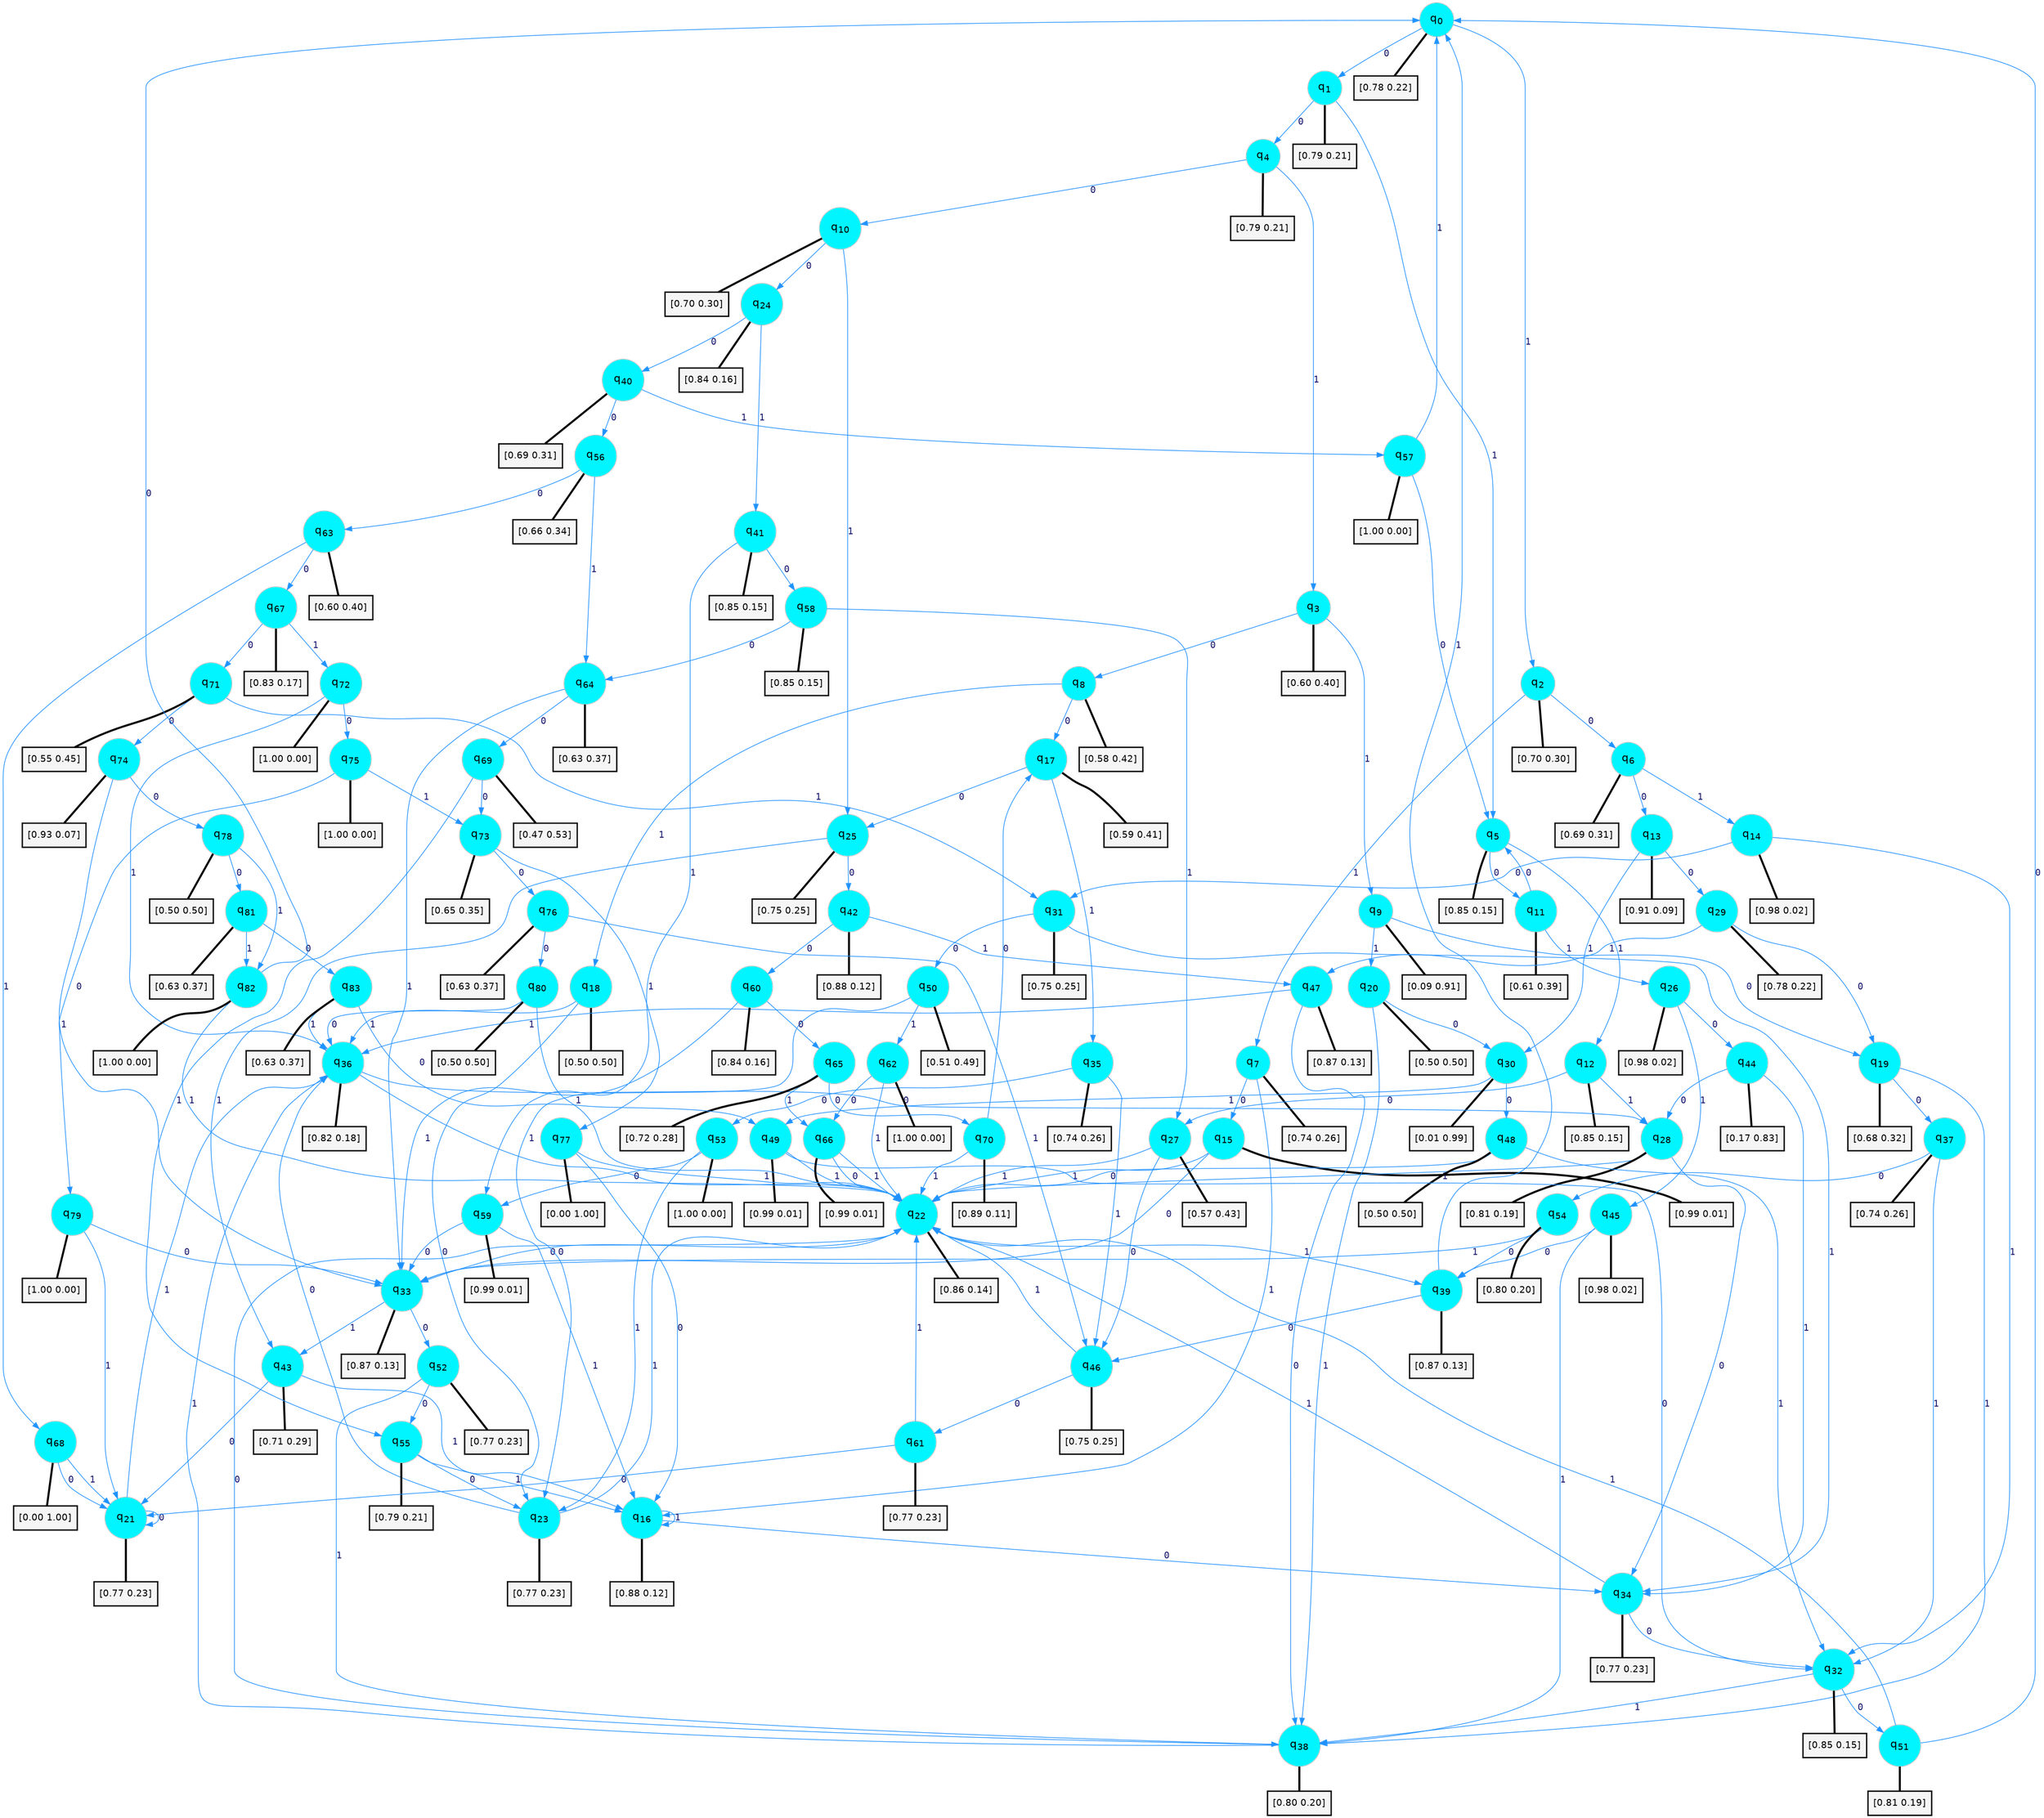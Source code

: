 digraph G {
graph [
bgcolor=transparent, dpi=300, rankdir=TD, size="40,25"];
node [
color=gray, fillcolor=turquoise1, fontcolor=black, fontname=Helvetica, fontsize=16, fontweight=bold, shape=circle, style=filled];
edge [
arrowsize=1, color=dodgerblue1, fontcolor=midnightblue, fontname=courier, fontweight=bold, penwidth=1, style=solid, weight=20];
0[label=<q<SUB>0</SUB>>];
1[label=<q<SUB>1</SUB>>];
2[label=<q<SUB>2</SUB>>];
3[label=<q<SUB>3</SUB>>];
4[label=<q<SUB>4</SUB>>];
5[label=<q<SUB>5</SUB>>];
6[label=<q<SUB>6</SUB>>];
7[label=<q<SUB>7</SUB>>];
8[label=<q<SUB>8</SUB>>];
9[label=<q<SUB>9</SUB>>];
10[label=<q<SUB>10</SUB>>];
11[label=<q<SUB>11</SUB>>];
12[label=<q<SUB>12</SUB>>];
13[label=<q<SUB>13</SUB>>];
14[label=<q<SUB>14</SUB>>];
15[label=<q<SUB>15</SUB>>];
16[label=<q<SUB>16</SUB>>];
17[label=<q<SUB>17</SUB>>];
18[label=<q<SUB>18</SUB>>];
19[label=<q<SUB>19</SUB>>];
20[label=<q<SUB>20</SUB>>];
21[label=<q<SUB>21</SUB>>];
22[label=<q<SUB>22</SUB>>];
23[label=<q<SUB>23</SUB>>];
24[label=<q<SUB>24</SUB>>];
25[label=<q<SUB>25</SUB>>];
26[label=<q<SUB>26</SUB>>];
27[label=<q<SUB>27</SUB>>];
28[label=<q<SUB>28</SUB>>];
29[label=<q<SUB>29</SUB>>];
30[label=<q<SUB>30</SUB>>];
31[label=<q<SUB>31</SUB>>];
32[label=<q<SUB>32</SUB>>];
33[label=<q<SUB>33</SUB>>];
34[label=<q<SUB>34</SUB>>];
35[label=<q<SUB>35</SUB>>];
36[label=<q<SUB>36</SUB>>];
37[label=<q<SUB>37</SUB>>];
38[label=<q<SUB>38</SUB>>];
39[label=<q<SUB>39</SUB>>];
40[label=<q<SUB>40</SUB>>];
41[label=<q<SUB>41</SUB>>];
42[label=<q<SUB>42</SUB>>];
43[label=<q<SUB>43</SUB>>];
44[label=<q<SUB>44</SUB>>];
45[label=<q<SUB>45</SUB>>];
46[label=<q<SUB>46</SUB>>];
47[label=<q<SUB>47</SUB>>];
48[label=<q<SUB>48</SUB>>];
49[label=<q<SUB>49</SUB>>];
50[label=<q<SUB>50</SUB>>];
51[label=<q<SUB>51</SUB>>];
52[label=<q<SUB>52</SUB>>];
53[label=<q<SUB>53</SUB>>];
54[label=<q<SUB>54</SUB>>];
55[label=<q<SUB>55</SUB>>];
56[label=<q<SUB>56</SUB>>];
57[label=<q<SUB>57</SUB>>];
58[label=<q<SUB>58</SUB>>];
59[label=<q<SUB>59</SUB>>];
60[label=<q<SUB>60</SUB>>];
61[label=<q<SUB>61</SUB>>];
62[label=<q<SUB>62</SUB>>];
63[label=<q<SUB>63</SUB>>];
64[label=<q<SUB>64</SUB>>];
65[label=<q<SUB>65</SUB>>];
66[label=<q<SUB>66</SUB>>];
67[label=<q<SUB>67</SUB>>];
68[label=<q<SUB>68</SUB>>];
69[label=<q<SUB>69</SUB>>];
70[label=<q<SUB>70</SUB>>];
71[label=<q<SUB>71</SUB>>];
72[label=<q<SUB>72</SUB>>];
73[label=<q<SUB>73</SUB>>];
74[label=<q<SUB>74</SUB>>];
75[label=<q<SUB>75</SUB>>];
76[label=<q<SUB>76</SUB>>];
77[label=<q<SUB>77</SUB>>];
78[label=<q<SUB>78</SUB>>];
79[label=<q<SUB>79</SUB>>];
80[label=<q<SUB>80</SUB>>];
81[label=<q<SUB>81</SUB>>];
82[label=<q<SUB>82</SUB>>];
83[label=<q<SUB>83</SUB>>];
84[label="[0.78 0.22]", shape=box,fontcolor=black, fontname=Helvetica, fontsize=14, penwidth=2, fillcolor=whitesmoke,color=black];
85[label="[0.79 0.21]", shape=box,fontcolor=black, fontname=Helvetica, fontsize=14, penwidth=2, fillcolor=whitesmoke,color=black];
86[label="[0.70 0.30]", shape=box,fontcolor=black, fontname=Helvetica, fontsize=14, penwidth=2, fillcolor=whitesmoke,color=black];
87[label="[0.60 0.40]", shape=box,fontcolor=black, fontname=Helvetica, fontsize=14, penwidth=2, fillcolor=whitesmoke,color=black];
88[label="[0.79 0.21]", shape=box,fontcolor=black, fontname=Helvetica, fontsize=14, penwidth=2, fillcolor=whitesmoke,color=black];
89[label="[0.85 0.15]", shape=box,fontcolor=black, fontname=Helvetica, fontsize=14, penwidth=2, fillcolor=whitesmoke,color=black];
90[label="[0.69 0.31]", shape=box,fontcolor=black, fontname=Helvetica, fontsize=14, penwidth=2, fillcolor=whitesmoke,color=black];
91[label="[0.74 0.26]", shape=box,fontcolor=black, fontname=Helvetica, fontsize=14, penwidth=2, fillcolor=whitesmoke,color=black];
92[label="[0.58 0.42]", shape=box,fontcolor=black, fontname=Helvetica, fontsize=14, penwidth=2, fillcolor=whitesmoke,color=black];
93[label="[0.09 0.91]", shape=box,fontcolor=black, fontname=Helvetica, fontsize=14, penwidth=2, fillcolor=whitesmoke,color=black];
94[label="[0.70 0.30]", shape=box,fontcolor=black, fontname=Helvetica, fontsize=14, penwidth=2, fillcolor=whitesmoke,color=black];
95[label="[0.61 0.39]", shape=box,fontcolor=black, fontname=Helvetica, fontsize=14, penwidth=2, fillcolor=whitesmoke,color=black];
96[label="[0.85 0.15]", shape=box,fontcolor=black, fontname=Helvetica, fontsize=14, penwidth=2, fillcolor=whitesmoke,color=black];
97[label="[0.91 0.09]", shape=box,fontcolor=black, fontname=Helvetica, fontsize=14, penwidth=2, fillcolor=whitesmoke,color=black];
98[label="[0.98 0.02]", shape=box,fontcolor=black, fontname=Helvetica, fontsize=14, penwidth=2, fillcolor=whitesmoke,color=black];
99[label="[0.99 0.01]", shape=box,fontcolor=black, fontname=Helvetica, fontsize=14, penwidth=2, fillcolor=whitesmoke,color=black];
100[label="[0.88 0.12]", shape=box,fontcolor=black, fontname=Helvetica, fontsize=14, penwidth=2, fillcolor=whitesmoke,color=black];
101[label="[0.59 0.41]", shape=box,fontcolor=black, fontname=Helvetica, fontsize=14, penwidth=2, fillcolor=whitesmoke,color=black];
102[label="[0.50 0.50]", shape=box,fontcolor=black, fontname=Helvetica, fontsize=14, penwidth=2, fillcolor=whitesmoke,color=black];
103[label="[0.68 0.32]", shape=box,fontcolor=black, fontname=Helvetica, fontsize=14, penwidth=2, fillcolor=whitesmoke,color=black];
104[label="[0.50 0.50]", shape=box,fontcolor=black, fontname=Helvetica, fontsize=14, penwidth=2, fillcolor=whitesmoke,color=black];
105[label="[0.77 0.23]", shape=box,fontcolor=black, fontname=Helvetica, fontsize=14, penwidth=2, fillcolor=whitesmoke,color=black];
106[label="[0.86 0.14]", shape=box,fontcolor=black, fontname=Helvetica, fontsize=14, penwidth=2, fillcolor=whitesmoke,color=black];
107[label="[0.77 0.23]", shape=box,fontcolor=black, fontname=Helvetica, fontsize=14, penwidth=2, fillcolor=whitesmoke,color=black];
108[label="[0.84 0.16]", shape=box,fontcolor=black, fontname=Helvetica, fontsize=14, penwidth=2, fillcolor=whitesmoke,color=black];
109[label="[0.75 0.25]", shape=box,fontcolor=black, fontname=Helvetica, fontsize=14, penwidth=2, fillcolor=whitesmoke,color=black];
110[label="[0.98 0.02]", shape=box,fontcolor=black, fontname=Helvetica, fontsize=14, penwidth=2, fillcolor=whitesmoke,color=black];
111[label="[0.57 0.43]", shape=box,fontcolor=black, fontname=Helvetica, fontsize=14, penwidth=2, fillcolor=whitesmoke,color=black];
112[label="[0.81 0.19]", shape=box,fontcolor=black, fontname=Helvetica, fontsize=14, penwidth=2, fillcolor=whitesmoke,color=black];
113[label="[0.78 0.22]", shape=box,fontcolor=black, fontname=Helvetica, fontsize=14, penwidth=2, fillcolor=whitesmoke,color=black];
114[label="[0.01 0.99]", shape=box,fontcolor=black, fontname=Helvetica, fontsize=14, penwidth=2, fillcolor=whitesmoke,color=black];
115[label="[0.75 0.25]", shape=box,fontcolor=black, fontname=Helvetica, fontsize=14, penwidth=2, fillcolor=whitesmoke,color=black];
116[label="[0.85 0.15]", shape=box,fontcolor=black, fontname=Helvetica, fontsize=14, penwidth=2, fillcolor=whitesmoke,color=black];
117[label="[0.87 0.13]", shape=box,fontcolor=black, fontname=Helvetica, fontsize=14, penwidth=2, fillcolor=whitesmoke,color=black];
118[label="[0.77 0.23]", shape=box,fontcolor=black, fontname=Helvetica, fontsize=14, penwidth=2, fillcolor=whitesmoke,color=black];
119[label="[0.74 0.26]", shape=box,fontcolor=black, fontname=Helvetica, fontsize=14, penwidth=2, fillcolor=whitesmoke,color=black];
120[label="[0.82 0.18]", shape=box,fontcolor=black, fontname=Helvetica, fontsize=14, penwidth=2, fillcolor=whitesmoke,color=black];
121[label="[0.74 0.26]", shape=box,fontcolor=black, fontname=Helvetica, fontsize=14, penwidth=2, fillcolor=whitesmoke,color=black];
122[label="[0.80 0.20]", shape=box,fontcolor=black, fontname=Helvetica, fontsize=14, penwidth=2, fillcolor=whitesmoke,color=black];
123[label="[0.87 0.13]", shape=box,fontcolor=black, fontname=Helvetica, fontsize=14, penwidth=2, fillcolor=whitesmoke,color=black];
124[label="[0.69 0.31]", shape=box,fontcolor=black, fontname=Helvetica, fontsize=14, penwidth=2, fillcolor=whitesmoke,color=black];
125[label="[0.85 0.15]", shape=box,fontcolor=black, fontname=Helvetica, fontsize=14, penwidth=2, fillcolor=whitesmoke,color=black];
126[label="[0.88 0.12]", shape=box,fontcolor=black, fontname=Helvetica, fontsize=14, penwidth=2, fillcolor=whitesmoke,color=black];
127[label="[0.71 0.29]", shape=box,fontcolor=black, fontname=Helvetica, fontsize=14, penwidth=2, fillcolor=whitesmoke,color=black];
128[label="[0.17 0.83]", shape=box,fontcolor=black, fontname=Helvetica, fontsize=14, penwidth=2, fillcolor=whitesmoke,color=black];
129[label="[0.98 0.02]", shape=box,fontcolor=black, fontname=Helvetica, fontsize=14, penwidth=2, fillcolor=whitesmoke,color=black];
130[label="[0.75 0.25]", shape=box,fontcolor=black, fontname=Helvetica, fontsize=14, penwidth=2, fillcolor=whitesmoke,color=black];
131[label="[0.87 0.13]", shape=box,fontcolor=black, fontname=Helvetica, fontsize=14, penwidth=2, fillcolor=whitesmoke,color=black];
132[label="[0.50 0.50]", shape=box,fontcolor=black, fontname=Helvetica, fontsize=14, penwidth=2, fillcolor=whitesmoke,color=black];
133[label="[0.99 0.01]", shape=box,fontcolor=black, fontname=Helvetica, fontsize=14, penwidth=2, fillcolor=whitesmoke,color=black];
134[label="[0.51 0.49]", shape=box,fontcolor=black, fontname=Helvetica, fontsize=14, penwidth=2, fillcolor=whitesmoke,color=black];
135[label="[0.81 0.19]", shape=box,fontcolor=black, fontname=Helvetica, fontsize=14, penwidth=2, fillcolor=whitesmoke,color=black];
136[label="[0.77 0.23]", shape=box,fontcolor=black, fontname=Helvetica, fontsize=14, penwidth=2, fillcolor=whitesmoke,color=black];
137[label="[1.00 0.00]", shape=box,fontcolor=black, fontname=Helvetica, fontsize=14, penwidth=2, fillcolor=whitesmoke,color=black];
138[label="[0.80 0.20]", shape=box,fontcolor=black, fontname=Helvetica, fontsize=14, penwidth=2, fillcolor=whitesmoke,color=black];
139[label="[0.79 0.21]", shape=box,fontcolor=black, fontname=Helvetica, fontsize=14, penwidth=2, fillcolor=whitesmoke,color=black];
140[label="[0.66 0.34]", shape=box,fontcolor=black, fontname=Helvetica, fontsize=14, penwidth=2, fillcolor=whitesmoke,color=black];
141[label="[1.00 0.00]", shape=box,fontcolor=black, fontname=Helvetica, fontsize=14, penwidth=2, fillcolor=whitesmoke,color=black];
142[label="[0.85 0.15]", shape=box,fontcolor=black, fontname=Helvetica, fontsize=14, penwidth=2, fillcolor=whitesmoke,color=black];
143[label="[0.99 0.01]", shape=box,fontcolor=black, fontname=Helvetica, fontsize=14, penwidth=2, fillcolor=whitesmoke,color=black];
144[label="[0.84 0.16]", shape=box,fontcolor=black, fontname=Helvetica, fontsize=14, penwidth=2, fillcolor=whitesmoke,color=black];
145[label="[0.77 0.23]", shape=box,fontcolor=black, fontname=Helvetica, fontsize=14, penwidth=2, fillcolor=whitesmoke,color=black];
146[label="[1.00 0.00]", shape=box,fontcolor=black, fontname=Helvetica, fontsize=14, penwidth=2, fillcolor=whitesmoke,color=black];
147[label="[0.60 0.40]", shape=box,fontcolor=black, fontname=Helvetica, fontsize=14, penwidth=2, fillcolor=whitesmoke,color=black];
148[label="[0.63 0.37]", shape=box,fontcolor=black, fontname=Helvetica, fontsize=14, penwidth=2, fillcolor=whitesmoke,color=black];
149[label="[0.72 0.28]", shape=box,fontcolor=black, fontname=Helvetica, fontsize=14, penwidth=2, fillcolor=whitesmoke,color=black];
150[label="[0.99 0.01]", shape=box,fontcolor=black, fontname=Helvetica, fontsize=14, penwidth=2, fillcolor=whitesmoke,color=black];
151[label="[0.83 0.17]", shape=box,fontcolor=black, fontname=Helvetica, fontsize=14, penwidth=2, fillcolor=whitesmoke,color=black];
152[label="[0.00 1.00]", shape=box,fontcolor=black, fontname=Helvetica, fontsize=14, penwidth=2, fillcolor=whitesmoke,color=black];
153[label="[0.47 0.53]", shape=box,fontcolor=black, fontname=Helvetica, fontsize=14, penwidth=2, fillcolor=whitesmoke,color=black];
154[label="[0.89 0.11]", shape=box,fontcolor=black, fontname=Helvetica, fontsize=14, penwidth=2, fillcolor=whitesmoke,color=black];
155[label="[0.55 0.45]", shape=box,fontcolor=black, fontname=Helvetica, fontsize=14, penwidth=2, fillcolor=whitesmoke,color=black];
156[label="[1.00 0.00]", shape=box,fontcolor=black, fontname=Helvetica, fontsize=14, penwidth=2, fillcolor=whitesmoke,color=black];
157[label="[0.65 0.35]", shape=box,fontcolor=black, fontname=Helvetica, fontsize=14, penwidth=2, fillcolor=whitesmoke,color=black];
158[label="[0.93 0.07]", shape=box,fontcolor=black, fontname=Helvetica, fontsize=14, penwidth=2, fillcolor=whitesmoke,color=black];
159[label="[1.00 0.00]", shape=box,fontcolor=black, fontname=Helvetica, fontsize=14, penwidth=2, fillcolor=whitesmoke,color=black];
160[label="[0.63 0.37]", shape=box,fontcolor=black, fontname=Helvetica, fontsize=14, penwidth=2, fillcolor=whitesmoke,color=black];
161[label="[0.00 1.00]", shape=box,fontcolor=black, fontname=Helvetica, fontsize=14, penwidth=2, fillcolor=whitesmoke,color=black];
162[label="[0.50 0.50]", shape=box,fontcolor=black, fontname=Helvetica, fontsize=14, penwidth=2, fillcolor=whitesmoke,color=black];
163[label="[1.00 0.00]", shape=box,fontcolor=black, fontname=Helvetica, fontsize=14, penwidth=2, fillcolor=whitesmoke,color=black];
164[label="[0.50 0.50]", shape=box,fontcolor=black, fontname=Helvetica, fontsize=14, penwidth=2, fillcolor=whitesmoke,color=black];
165[label="[0.63 0.37]", shape=box,fontcolor=black, fontname=Helvetica, fontsize=14, penwidth=2, fillcolor=whitesmoke,color=black];
166[label="[1.00 0.00]", shape=box,fontcolor=black, fontname=Helvetica, fontsize=14, penwidth=2, fillcolor=whitesmoke,color=black];
167[label="[0.63 0.37]", shape=box,fontcolor=black, fontname=Helvetica, fontsize=14, penwidth=2, fillcolor=whitesmoke,color=black];
0->1 [label=0];
0->2 [label=1];
0->84 [arrowhead=none, penwidth=3,color=black];
1->4 [label=0];
1->5 [label=1];
1->85 [arrowhead=none, penwidth=3,color=black];
2->6 [label=0];
2->7 [label=1];
2->86 [arrowhead=none, penwidth=3,color=black];
3->8 [label=0];
3->9 [label=1];
3->87 [arrowhead=none, penwidth=3,color=black];
4->10 [label=0];
4->3 [label=1];
4->88 [arrowhead=none, penwidth=3,color=black];
5->11 [label=0];
5->12 [label=1];
5->89 [arrowhead=none, penwidth=3,color=black];
6->13 [label=0];
6->14 [label=1];
6->90 [arrowhead=none, penwidth=3,color=black];
7->15 [label=0];
7->16 [label=1];
7->91 [arrowhead=none, penwidth=3,color=black];
8->17 [label=0];
8->18 [label=1];
8->92 [arrowhead=none, penwidth=3,color=black];
9->19 [label=0];
9->20 [label=1];
9->93 [arrowhead=none, penwidth=3,color=black];
10->24 [label=0];
10->25 [label=1];
10->94 [arrowhead=none, penwidth=3,color=black];
11->5 [label=0];
11->26 [label=1];
11->95 [arrowhead=none, penwidth=3,color=black];
12->27 [label=0];
12->28 [label=1];
12->96 [arrowhead=none, penwidth=3,color=black];
13->29 [label=0];
13->30 [label=1];
13->97 [arrowhead=none, penwidth=3,color=black];
14->31 [label=0];
14->32 [label=1];
14->98 [arrowhead=none, penwidth=3,color=black];
15->33 [label=0];
15->22 [label=1];
15->99 [arrowhead=none, penwidth=3,color=black];
16->34 [label=0];
16->16 [label=1];
16->100 [arrowhead=none, penwidth=3,color=black];
17->25 [label=0];
17->35 [label=1];
17->101 [arrowhead=none, penwidth=3,color=black];
18->23 [label=0];
18->36 [label=1];
18->102 [arrowhead=none, penwidth=3,color=black];
19->37 [label=0];
19->38 [label=1];
19->103 [arrowhead=none, penwidth=3,color=black];
20->30 [label=0];
20->38 [label=1];
20->104 [arrowhead=none, penwidth=3,color=black];
21->21 [label=0];
21->36 [label=1];
21->105 [arrowhead=none, penwidth=3,color=black];
22->33 [label=0];
22->39 [label=1];
22->106 [arrowhead=none, penwidth=3,color=black];
23->36 [label=0];
23->22 [label=1];
23->107 [arrowhead=none, penwidth=3,color=black];
24->40 [label=0];
24->41 [label=1];
24->108 [arrowhead=none, penwidth=3,color=black];
25->42 [label=0];
25->43 [label=1];
25->109 [arrowhead=none, penwidth=3,color=black];
26->44 [label=0];
26->45 [label=1];
26->110 [arrowhead=none, penwidth=3,color=black];
27->46 [label=0];
27->22 [label=1];
27->111 [arrowhead=none, penwidth=3,color=black];
28->34 [label=0];
28->22 [label=1];
28->112 [arrowhead=none, penwidth=3,color=black];
29->19 [label=0];
29->47 [label=1];
29->113 [arrowhead=none, penwidth=3,color=black];
30->48 [label=0];
30->49 [label=1];
30->114 [arrowhead=none, penwidth=3,color=black];
31->50 [label=0];
31->34 [label=1];
31->115 [arrowhead=none, penwidth=3,color=black];
32->51 [label=0];
32->38 [label=1];
32->116 [arrowhead=none, penwidth=3,color=black];
33->52 [label=0];
33->43 [label=1];
33->117 [arrowhead=none, penwidth=3,color=black];
34->32 [label=0];
34->22 [label=1];
34->118 [arrowhead=none, penwidth=3,color=black];
35->53 [label=0];
35->46 [label=1];
35->119 [arrowhead=none, penwidth=3,color=black];
36->28 [label=0];
36->22 [label=1];
36->120 [arrowhead=none, penwidth=3,color=black];
37->54 [label=0];
37->32 [label=1];
37->121 [arrowhead=none, penwidth=3,color=black];
38->22 [label=0];
38->36 [label=1];
38->122 [arrowhead=none, penwidth=3,color=black];
39->46 [label=0];
39->0 [label=1];
39->123 [arrowhead=none, penwidth=3,color=black];
40->56 [label=0];
40->57 [label=1];
40->124 [arrowhead=none, penwidth=3,color=black];
41->58 [label=0];
41->59 [label=1];
41->125 [arrowhead=none, penwidth=3,color=black];
42->60 [label=0];
42->47 [label=1];
42->126 [arrowhead=none, penwidth=3,color=black];
43->21 [label=0];
43->16 [label=1];
43->127 [arrowhead=none, penwidth=3,color=black];
44->28 [label=0];
44->34 [label=1];
44->128 [arrowhead=none, penwidth=3,color=black];
45->39 [label=0];
45->38 [label=1];
45->129 [arrowhead=none, penwidth=3,color=black];
46->61 [label=0];
46->22 [label=1];
46->130 [arrowhead=none, penwidth=3,color=black];
47->38 [label=0];
47->36 [label=1];
47->131 [arrowhead=none, penwidth=3,color=black];
48->22 [label=0];
48->32 [label=1];
48->132 [arrowhead=none, penwidth=3,color=black];
49->32 [label=0];
49->22 [label=1];
49->133 [arrowhead=none, penwidth=3,color=black];
50->23 [label=0];
50->62 [label=1];
50->134 [arrowhead=none, penwidth=3,color=black];
51->0 [label=0];
51->22 [label=1];
51->135 [arrowhead=none, penwidth=3,color=black];
52->55 [label=0];
52->38 [label=1];
52->136 [arrowhead=none, penwidth=3,color=black];
53->59 [label=0];
53->23 [label=1];
53->137 [arrowhead=none, penwidth=3,color=black];
54->39 [label=0];
54->33 [label=1];
54->138 [arrowhead=none, penwidth=3,color=black];
55->23 [label=0];
55->16 [label=1];
55->139 [arrowhead=none, penwidth=3,color=black];
56->63 [label=0];
56->64 [label=1];
56->140 [arrowhead=none, penwidth=3,color=black];
57->5 [label=0];
57->0 [label=1];
57->141 [arrowhead=none, penwidth=3,color=black];
58->64 [label=0];
58->27 [label=1];
58->142 [arrowhead=none, penwidth=3,color=black];
59->33 [label=0];
59->16 [label=1];
59->143 [arrowhead=none, penwidth=3,color=black];
60->65 [label=0];
60->33 [label=1];
60->144 [arrowhead=none, penwidth=3,color=black];
61->21 [label=0];
61->22 [label=1];
61->145 [arrowhead=none, penwidth=3,color=black];
62->66 [label=0];
62->22 [label=1];
62->146 [arrowhead=none, penwidth=3,color=black];
63->67 [label=0];
63->68 [label=1];
63->147 [arrowhead=none, penwidth=3,color=black];
64->69 [label=0];
64->33 [label=1];
64->148 [arrowhead=none, penwidth=3,color=black];
65->70 [label=0];
65->66 [label=1];
65->149 [arrowhead=none, penwidth=3,color=black];
66->22 [label=0];
66->22 [label=1];
66->150 [arrowhead=none, penwidth=3,color=black];
67->71 [label=0];
67->72 [label=1];
67->151 [arrowhead=none, penwidth=3,color=black];
68->21 [label=0];
68->21 [label=1];
68->152 [arrowhead=none, penwidth=3,color=black];
69->73 [label=0];
69->55 [label=1];
69->153 [arrowhead=none, penwidth=3,color=black];
70->17 [label=0];
70->22 [label=1];
70->154 [arrowhead=none, penwidth=3,color=black];
71->74 [label=0];
71->31 [label=1];
71->155 [arrowhead=none, penwidth=3,color=black];
72->75 [label=0];
72->36 [label=1];
72->156 [arrowhead=none, penwidth=3,color=black];
73->76 [label=0];
73->77 [label=1];
73->157 [arrowhead=none, penwidth=3,color=black];
74->78 [label=0];
74->33 [label=1];
74->158 [arrowhead=none, penwidth=3,color=black];
75->79 [label=0];
75->73 [label=1];
75->159 [arrowhead=none, penwidth=3,color=black];
76->80 [label=0];
76->46 [label=1];
76->160 [arrowhead=none, penwidth=3,color=black];
77->16 [label=0];
77->22 [label=1];
77->161 [arrowhead=none, penwidth=3,color=black];
78->81 [label=0];
78->82 [label=1];
78->162 [arrowhead=none, penwidth=3,color=black];
79->33 [label=0];
79->21 [label=1];
79->163 [arrowhead=none, penwidth=3,color=black];
80->36 [label=0];
80->22 [label=1];
80->164 [arrowhead=none, penwidth=3,color=black];
81->83 [label=0];
81->82 [label=1];
81->165 [arrowhead=none, penwidth=3,color=black];
82->0 [label=0];
82->22 [label=1];
82->166 [arrowhead=none, penwidth=3,color=black];
83->49 [label=0];
83->36 [label=1];
83->167 [arrowhead=none, penwidth=3,color=black];
}
